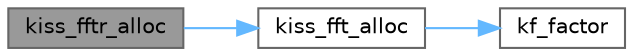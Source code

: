 digraph "kiss_fftr_alloc"
{
 // INTERACTIVE_SVG=YES
 // LATEX_PDF_SIZE
  bgcolor="transparent";
  edge [fontname=Helvetica,fontsize=10,labelfontname=Helvetica,labelfontsize=10];
  node [fontname=Helvetica,fontsize=10,shape=box,height=0.2,width=0.4];
  rankdir="LR";
  Node1 [id="Node000001",label="kiss_fftr_alloc",height=0.2,width=0.4,color="gray40", fillcolor="grey60", style="filled", fontcolor="black",tooltip=" "];
  Node1 -> Node2 [id="edge1_Node000001_Node000002",color="steelblue1",style="solid",tooltip=" "];
  Node2 [id="Node000002",label="kiss_fft_alloc",height=0.2,width=0.4,color="grey40", fillcolor="white", style="filled",URL="$d7/dc2/kiss__fft_8cpp_ab5ad1560b58375ec071da45401911358.html#ab5ad1560b58375ec071da45401911358",tooltip=" "];
  Node2 -> Node3 [id="edge2_Node000002_Node000003",color="steelblue1",style="solid",tooltip=" "];
  Node3 [id="Node000003",label="kf_factor",height=0.2,width=0.4,color="grey40", fillcolor="white", style="filled",URL="$d7/dc2/kiss__fft_8cpp_a4472db9715ee64fc7858ba895054f734.html#a4472db9715ee64fc7858ba895054f734",tooltip=" "];
}
